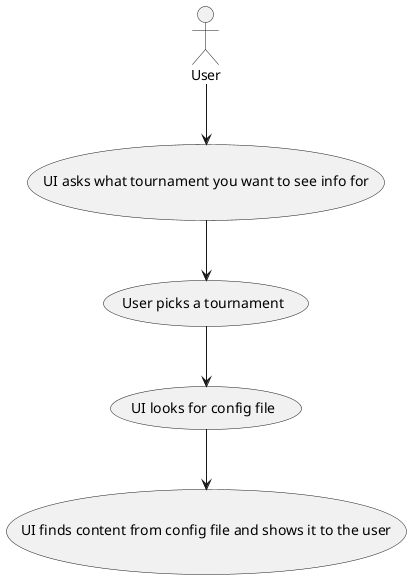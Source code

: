 @startuml SP3

:User: --> (UI asks what tournament you want to see info for)
(UI asks what tournament you want to see info for) --> (User picks a tournament)
(User picks a tournament) --> (UI looks for config file)
(UI looks for config file) --> (UI finds content from config file and shows it to the user)

@enduml
